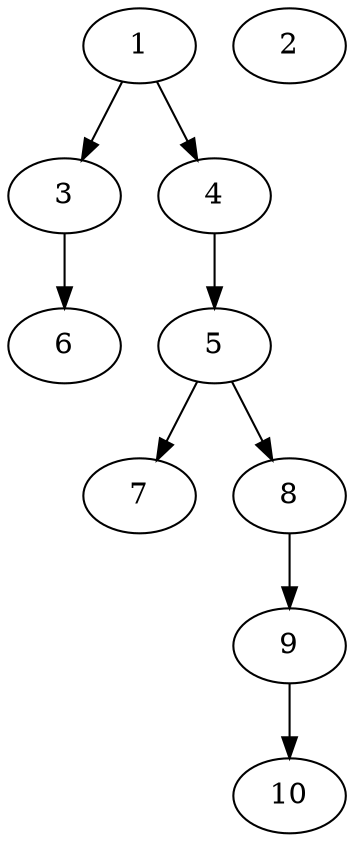 // DAG automatically generated by daggen at Tue Aug  6 16:21:19 2019
// ./daggen --dot -n 10 --ccr 0.5 --fat 0.4 --regular 0.5 --density 0.5 --mindata 5242880 --maxdata 52428800 
digraph G {
  1 [size="56918016", alpha="0.09", expect_size="28459008"] 
  1 -> 3 [size ="28459008"]
  1 -> 4 [size ="28459008"]
  2 [size="56363008", alpha="0.04", expect_size="28181504"] 
  3 [size="95307776", alpha="0.05", expect_size="47653888"] 
  3 -> 6 [size ="47653888"]
  4 [size="40550400", alpha="0.13", expect_size="20275200"] 
  4 -> 5 [size ="20275200"]
  5 [size="93956096", alpha="0.19", expect_size="46978048"] 
  5 -> 7 [size ="46978048"]
  5 -> 8 [size ="46978048"]
  6 [size="104198144", alpha="0.08", expect_size="52099072"] 
  7 [size="51204096", alpha="0.10", expect_size="25602048"] 
  8 [size="45961216", alpha="0.11", expect_size="22980608"] 
  8 -> 9 [size ="22980608"]
  9 [size="74588160", alpha="0.03", expect_size="37294080"] 
  9 -> 10 [size ="37294080"]
  10 [size="74272768", alpha="0.03", expect_size="37136384"] 
}
